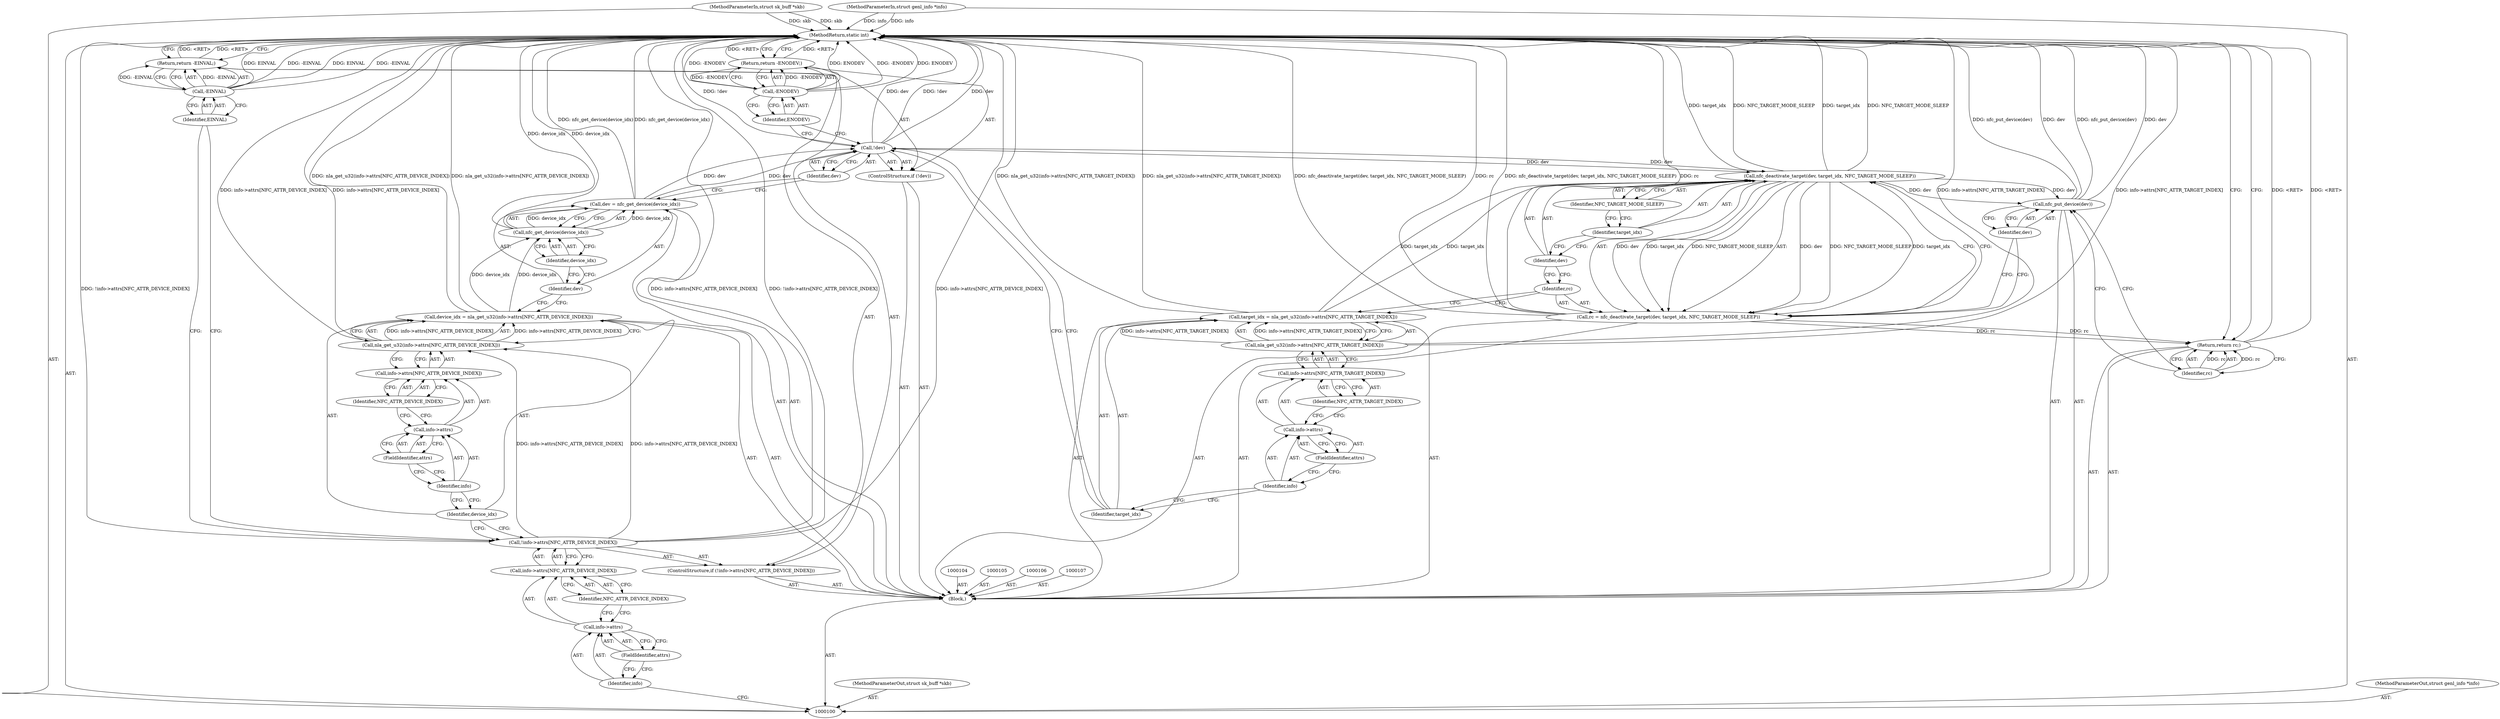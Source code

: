digraph "1_linux_385097a3675749cbc9e97c085c0e5dfe4269ca51" {
"1000154" [label="(MethodReturn,static int)"];
"1000101" [label="(MethodParameterIn,struct sk_buff *skb)"];
"1000205" [label="(MethodParameterOut,struct sk_buff *skb)"];
"1000120" [label="(Call,nla_get_u32(info->attrs[NFC_ATTR_DEVICE_INDEX]))"];
"1000118" [label="(Call,device_idx = nla_get_u32(info->attrs[NFC_ATTR_DEVICE_INDEX]))"];
"1000119" [label="(Identifier,device_idx)"];
"1000121" [label="(Call,info->attrs[NFC_ATTR_DEVICE_INDEX])"];
"1000122" [label="(Call,info->attrs)"];
"1000123" [label="(Identifier,info)"];
"1000124" [label="(FieldIdentifier,attrs)"];
"1000125" [label="(Identifier,NFC_ATTR_DEVICE_INDEX)"];
"1000126" [label="(Call,dev = nfc_get_device(device_idx))"];
"1000127" [label="(Identifier,dev)"];
"1000129" [label="(Identifier,device_idx)"];
"1000128" [label="(Call,nfc_get_device(device_idx))"];
"1000130" [label="(ControlStructure,if (!dev))"];
"1000131" [label="(Call,!dev)"];
"1000132" [label="(Identifier,dev)"];
"1000135" [label="(Identifier,ENODEV)"];
"1000133" [label="(Return,return -ENODEV;)"];
"1000134" [label="(Call,-ENODEV)"];
"1000136" [label="(Call,target_idx = nla_get_u32(info->attrs[NFC_ATTR_TARGET_INDEX]))"];
"1000137" [label="(Identifier,target_idx)"];
"1000138" [label="(Call,nla_get_u32(info->attrs[NFC_ATTR_TARGET_INDEX]))"];
"1000139" [label="(Call,info->attrs[NFC_ATTR_TARGET_INDEX])"];
"1000140" [label="(Call,info->attrs)"];
"1000141" [label="(Identifier,info)"];
"1000142" [label="(FieldIdentifier,attrs)"];
"1000143" [label="(Identifier,NFC_ATTR_TARGET_INDEX)"];
"1000144" [label="(Call,rc = nfc_deactivate_target(dev, target_idx, NFC_TARGET_MODE_SLEEP))"];
"1000145" [label="(Identifier,rc)"];
"1000147" [label="(Identifier,dev)"];
"1000148" [label="(Identifier,target_idx)"];
"1000149" [label="(Identifier,NFC_TARGET_MODE_SLEEP)"];
"1000146" [label="(Call,nfc_deactivate_target(dev, target_idx, NFC_TARGET_MODE_SLEEP))"];
"1000102" [label="(MethodParameterIn,struct genl_info *info)"];
"1000206" [label="(MethodParameterOut,struct genl_info *info)"];
"1000150" [label="(Call,nfc_put_device(dev))"];
"1000151" [label="(Identifier,dev)"];
"1000152" [label="(Return,return rc;)"];
"1000153" [label="(Identifier,rc)"];
"1000103" [label="(Block,)"];
"1000108" [label="(ControlStructure,if (!info->attrs[NFC_ATTR_DEVICE_INDEX]))"];
"1000113" [label="(FieldIdentifier,attrs)"];
"1000114" [label="(Identifier,NFC_ATTR_DEVICE_INDEX)"];
"1000109" [label="(Call,!info->attrs[NFC_ATTR_DEVICE_INDEX])"];
"1000110" [label="(Call,info->attrs[NFC_ATTR_DEVICE_INDEX])"];
"1000111" [label="(Call,info->attrs)"];
"1000112" [label="(Identifier,info)"];
"1000116" [label="(Call,-EINVAL)"];
"1000117" [label="(Identifier,EINVAL)"];
"1000115" [label="(Return,return -EINVAL;)"];
"1000154" -> "1000100"  [label="AST: "];
"1000154" -> "1000115"  [label="CFG: "];
"1000154" -> "1000133"  [label="CFG: "];
"1000154" -> "1000152"  [label="CFG: "];
"1000152" -> "1000154"  [label="DDG: <RET>"];
"1000133" -> "1000154"  [label="DDG: <RET>"];
"1000115" -> "1000154"  [label="DDG: <RET>"];
"1000116" -> "1000154"  [label="DDG: EINVAL"];
"1000116" -> "1000154"  [label="DDG: -EINVAL"];
"1000150" -> "1000154"  [label="DDG: dev"];
"1000150" -> "1000154"  [label="DDG: nfc_put_device(dev)"];
"1000120" -> "1000154"  [label="DDG: info->attrs[NFC_ATTR_DEVICE_INDEX]"];
"1000102" -> "1000154"  [label="DDG: info"];
"1000144" -> "1000154"  [label="DDG: nfc_deactivate_target(dev, target_idx, NFC_TARGET_MODE_SLEEP)"];
"1000144" -> "1000154"  [label="DDG: rc"];
"1000109" -> "1000154"  [label="DDG: !info->attrs[NFC_ATTR_DEVICE_INDEX]"];
"1000109" -> "1000154"  [label="DDG: info->attrs[NFC_ATTR_DEVICE_INDEX]"];
"1000131" -> "1000154"  [label="DDG: !dev"];
"1000131" -> "1000154"  [label="DDG: dev"];
"1000138" -> "1000154"  [label="DDG: info->attrs[NFC_ATTR_TARGET_INDEX]"];
"1000128" -> "1000154"  [label="DDG: device_idx"];
"1000134" -> "1000154"  [label="DDG: -ENODEV"];
"1000134" -> "1000154"  [label="DDG: ENODEV"];
"1000146" -> "1000154"  [label="DDG: NFC_TARGET_MODE_SLEEP"];
"1000146" -> "1000154"  [label="DDG: target_idx"];
"1000101" -> "1000154"  [label="DDG: skb"];
"1000118" -> "1000154"  [label="DDG: nla_get_u32(info->attrs[NFC_ATTR_DEVICE_INDEX])"];
"1000126" -> "1000154"  [label="DDG: nfc_get_device(device_idx)"];
"1000136" -> "1000154"  [label="DDG: nla_get_u32(info->attrs[NFC_ATTR_TARGET_INDEX])"];
"1000101" -> "1000100"  [label="AST: "];
"1000101" -> "1000154"  [label="DDG: skb"];
"1000205" -> "1000100"  [label="AST: "];
"1000120" -> "1000118"  [label="AST: "];
"1000120" -> "1000121"  [label="CFG: "];
"1000121" -> "1000120"  [label="AST: "];
"1000118" -> "1000120"  [label="CFG: "];
"1000120" -> "1000154"  [label="DDG: info->attrs[NFC_ATTR_DEVICE_INDEX]"];
"1000120" -> "1000118"  [label="DDG: info->attrs[NFC_ATTR_DEVICE_INDEX]"];
"1000109" -> "1000120"  [label="DDG: info->attrs[NFC_ATTR_DEVICE_INDEX]"];
"1000118" -> "1000103"  [label="AST: "];
"1000118" -> "1000120"  [label="CFG: "];
"1000119" -> "1000118"  [label="AST: "];
"1000120" -> "1000118"  [label="AST: "];
"1000127" -> "1000118"  [label="CFG: "];
"1000118" -> "1000154"  [label="DDG: nla_get_u32(info->attrs[NFC_ATTR_DEVICE_INDEX])"];
"1000120" -> "1000118"  [label="DDG: info->attrs[NFC_ATTR_DEVICE_INDEX]"];
"1000118" -> "1000128"  [label="DDG: device_idx"];
"1000119" -> "1000118"  [label="AST: "];
"1000119" -> "1000109"  [label="CFG: "];
"1000123" -> "1000119"  [label="CFG: "];
"1000121" -> "1000120"  [label="AST: "];
"1000121" -> "1000125"  [label="CFG: "];
"1000122" -> "1000121"  [label="AST: "];
"1000125" -> "1000121"  [label="AST: "];
"1000120" -> "1000121"  [label="CFG: "];
"1000122" -> "1000121"  [label="AST: "];
"1000122" -> "1000124"  [label="CFG: "];
"1000123" -> "1000122"  [label="AST: "];
"1000124" -> "1000122"  [label="AST: "];
"1000125" -> "1000122"  [label="CFG: "];
"1000123" -> "1000122"  [label="AST: "];
"1000123" -> "1000119"  [label="CFG: "];
"1000124" -> "1000123"  [label="CFG: "];
"1000124" -> "1000122"  [label="AST: "];
"1000124" -> "1000123"  [label="CFG: "];
"1000122" -> "1000124"  [label="CFG: "];
"1000125" -> "1000121"  [label="AST: "];
"1000125" -> "1000122"  [label="CFG: "];
"1000121" -> "1000125"  [label="CFG: "];
"1000126" -> "1000103"  [label="AST: "];
"1000126" -> "1000128"  [label="CFG: "];
"1000127" -> "1000126"  [label="AST: "];
"1000128" -> "1000126"  [label="AST: "];
"1000132" -> "1000126"  [label="CFG: "];
"1000126" -> "1000154"  [label="DDG: nfc_get_device(device_idx)"];
"1000128" -> "1000126"  [label="DDG: device_idx"];
"1000126" -> "1000131"  [label="DDG: dev"];
"1000127" -> "1000126"  [label="AST: "];
"1000127" -> "1000118"  [label="CFG: "];
"1000129" -> "1000127"  [label="CFG: "];
"1000129" -> "1000128"  [label="AST: "];
"1000129" -> "1000127"  [label="CFG: "];
"1000128" -> "1000129"  [label="CFG: "];
"1000128" -> "1000126"  [label="AST: "];
"1000128" -> "1000129"  [label="CFG: "];
"1000129" -> "1000128"  [label="AST: "];
"1000126" -> "1000128"  [label="CFG: "];
"1000128" -> "1000154"  [label="DDG: device_idx"];
"1000128" -> "1000126"  [label="DDG: device_idx"];
"1000118" -> "1000128"  [label="DDG: device_idx"];
"1000130" -> "1000103"  [label="AST: "];
"1000131" -> "1000130"  [label="AST: "];
"1000133" -> "1000130"  [label="AST: "];
"1000131" -> "1000130"  [label="AST: "];
"1000131" -> "1000132"  [label="CFG: "];
"1000132" -> "1000131"  [label="AST: "];
"1000135" -> "1000131"  [label="CFG: "];
"1000137" -> "1000131"  [label="CFG: "];
"1000131" -> "1000154"  [label="DDG: !dev"];
"1000131" -> "1000154"  [label="DDG: dev"];
"1000126" -> "1000131"  [label="DDG: dev"];
"1000131" -> "1000146"  [label="DDG: dev"];
"1000132" -> "1000131"  [label="AST: "];
"1000132" -> "1000126"  [label="CFG: "];
"1000131" -> "1000132"  [label="CFG: "];
"1000135" -> "1000134"  [label="AST: "];
"1000135" -> "1000131"  [label="CFG: "];
"1000134" -> "1000135"  [label="CFG: "];
"1000133" -> "1000130"  [label="AST: "];
"1000133" -> "1000134"  [label="CFG: "];
"1000134" -> "1000133"  [label="AST: "];
"1000154" -> "1000133"  [label="CFG: "];
"1000133" -> "1000154"  [label="DDG: <RET>"];
"1000134" -> "1000133"  [label="DDG: -ENODEV"];
"1000134" -> "1000133"  [label="AST: "];
"1000134" -> "1000135"  [label="CFG: "];
"1000135" -> "1000134"  [label="AST: "];
"1000133" -> "1000134"  [label="CFG: "];
"1000134" -> "1000154"  [label="DDG: -ENODEV"];
"1000134" -> "1000154"  [label="DDG: ENODEV"];
"1000134" -> "1000133"  [label="DDG: -ENODEV"];
"1000136" -> "1000103"  [label="AST: "];
"1000136" -> "1000138"  [label="CFG: "];
"1000137" -> "1000136"  [label="AST: "];
"1000138" -> "1000136"  [label="AST: "];
"1000145" -> "1000136"  [label="CFG: "];
"1000136" -> "1000154"  [label="DDG: nla_get_u32(info->attrs[NFC_ATTR_TARGET_INDEX])"];
"1000138" -> "1000136"  [label="DDG: info->attrs[NFC_ATTR_TARGET_INDEX]"];
"1000136" -> "1000146"  [label="DDG: target_idx"];
"1000137" -> "1000136"  [label="AST: "];
"1000137" -> "1000131"  [label="CFG: "];
"1000141" -> "1000137"  [label="CFG: "];
"1000138" -> "1000136"  [label="AST: "];
"1000138" -> "1000139"  [label="CFG: "];
"1000139" -> "1000138"  [label="AST: "];
"1000136" -> "1000138"  [label="CFG: "];
"1000138" -> "1000154"  [label="DDG: info->attrs[NFC_ATTR_TARGET_INDEX]"];
"1000138" -> "1000136"  [label="DDG: info->attrs[NFC_ATTR_TARGET_INDEX]"];
"1000139" -> "1000138"  [label="AST: "];
"1000139" -> "1000143"  [label="CFG: "];
"1000140" -> "1000139"  [label="AST: "];
"1000143" -> "1000139"  [label="AST: "];
"1000138" -> "1000139"  [label="CFG: "];
"1000140" -> "1000139"  [label="AST: "];
"1000140" -> "1000142"  [label="CFG: "];
"1000141" -> "1000140"  [label="AST: "];
"1000142" -> "1000140"  [label="AST: "];
"1000143" -> "1000140"  [label="CFG: "];
"1000141" -> "1000140"  [label="AST: "];
"1000141" -> "1000137"  [label="CFG: "];
"1000142" -> "1000141"  [label="CFG: "];
"1000142" -> "1000140"  [label="AST: "];
"1000142" -> "1000141"  [label="CFG: "];
"1000140" -> "1000142"  [label="CFG: "];
"1000143" -> "1000139"  [label="AST: "];
"1000143" -> "1000140"  [label="CFG: "];
"1000139" -> "1000143"  [label="CFG: "];
"1000144" -> "1000103"  [label="AST: "];
"1000144" -> "1000146"  [label="CFG: "];
"1000145" -> "1000144"  [label="AST: "];
"1000146" -> "1000144"  [label="AST: "];
"1000151" -> "1000144"  [label="CFG: "];
"1000144" -> "1000154"  [label="DDG: nfc_deactivate_target(dev, target_idx, NFC_TARGET_MODE_SLEEP)"];
"1000144" -> "1000154"  [label="DDG: rc"];
"1000146" -> "1000144"  [label="DDG: dev"];
"1000146" -> "1000144"  [label="DDG: target_idx"];
"1000146" -> "1000144"  [label="DDG: NFC_TARGET_MODE_SLEEP"];
"1000144" -> "1000152"  [label="DDG: rc"];
"1000145" -> "1000144"  [label="AST: "];
"1000145" -> "1000136"  [label="CFG: "];
"1000147" -> "1000145"  [label="CFG: "];
"1000147" -> "1000146"  [label="AST: "];
"1000147" -> "1000145"  [label="CFG: "];
"1000148" -> "1000147"  [label="CFG: "];
"1000148" -> "1000146"  [label="AST: "];
"1000148" -> "1000147"  [label="CFG: "];
"1000149" -> "1000148"  [label="CFG: "];
"1000149" -> "1000146"  [label="AST: "];
"1000149" -> "1000148"  [label="CFG: "];
"1000146" -> "1000149"  [label="CFG: "];
"1000146" -> "1000144"  [label="AST: "];
"1000146" -> "1000149"  [label="CFG: "];
"1000147" -> "1000146"  [label="AST: "];
"1000148" -> "1000146"  [label="AST: "];
"1000149" -> "1000146"  [label="AST: "];
"1000144" -> "1000146"  [label="CFG: "];
"1000146" -> "1000154"  [label="DDG: NFC_TARGET_MODE_SLEEP"];
"1000146" -> "1000154"  [label="DDG: target_idx"];
"1000146" -> "1000144"  [label="DDG: dev"];
"1000146" -> "1000144"  [label="DDG: target_idx"];
"1000146" -> "1000144"  [label="DDG: NFC_TARGET_MODE_SLEEP"];
"1000131" -> "1000146"  [label="DDG: dev"];
"1000136" -> "1000146"  [label="DDG: target_idx"];
"1000146" -> "1000150"  [label="DDG: dev"];
"1000102" -> "1000100"  [label="AST: "];
"1000102" -> "1000154"  [label="DDG: info"];
"1000206" -> "1000100"  [label="AST: "];
"1000150" -> "1000103"  [label="AST: "];
"1000150" -> "1000151"  [label="CFG: "];
"1000151" -> "1000150"  [label="AST: "];
"1000153" -> "1000150"  [label="CFG: "];
"1000150" -> "1000154"  [label="DDG: dev"];
"1000150" -> "1000154"  [label="DDG: nfc_put_device(dev)"];
"1000146" -> "1000150"  [label="DDG: dev"];
"1000151" -> "1000150"  [label="AST: "];
"1000151" -> "1000144"  [label="CFG: "];
"1000150" -> "1000151"  [label="CFG: "];
"1000152" -> "1000103"  [label="AST: "];
"1000152" -> "1000153"  [label="CFG: "];
"1000153" -> "1000152"  [label="AST: "];
"1000154" -> "1000152"  [label="CFG: "];
"1000152" -> "1000154"  [label="DDG: <RET>"];
"1000153" -> "1000152"  [label="DDG: rc"];
"1000144" -> "1000152"  [label="DDG: rc"];
"1000153" -> "1000152"  [label="AST: "];
"1000153" -> "1000150"  [label="CFG: "];
"1000152" -> "1000153"  [label="CFG: "];
"1000153" -> "1000152"  [label="DDG: rc"];
"1000103" -> "1000100"  [label="AST: "];
"1000104" -> "1000103"  [label="AST: "];
"1000105" -> "1000103"  [label="AST: "];
"1000106" -> "1000103"  [label="AST: "];
"1000107" -> "1000103"  [label="AST: "];
"1000108" -> "1000103"  [label="AST: "];
"1000118" -> "1000103"  [label="AST: "];
"1000126" -> "1000103"  [label="AST: "];
"1000130" -> "1000103"  [label="AST: "];
"1000136" -> "1000103"  [label="AST: "];
"1000144" -> "1000103"  [label="AST: "];
"1000150" -> "1000103"  [label="AST: "];
"1000152" -> "1000103"  [label="AST: "];
"1000108" -> "1000103"  [label="AST: "];
"1000109" -> "1000108"  [label="AST: "];
"1000115" -> "1000108"  [label="AST: "];
"1000113" -> "1000111"  [label="AST: "];
"1000113" -> "1000112"  [label="CFG: "];
"1000111" -> "1000113"  [label="CFG: "];
"1000114" -> "1000110"  [label="AST: "];
"1000114" -> "1000111"  [label="CFG: "];
"1000110" -> "1000114"  [label="CFG: "];
"1000109" -> "1000108"  [label="AST: "];
"1000109" -> "1000110"  [label="CFG: "];
"1000110" -> "1000109"  [label="AST: "];
"1000117" -> "1000109"  [label="CFG: "];
"1000119" -> "1000109"  [label="CFG: "];
"1000109" -> "1000154"  [label="DDG: !info->attrs[NFC_ATTR_DEVICE_INDEX]"];
"1000109" -> "1000154"  [label="DDG: info->attrs[NFC_ATTR_DEVICE_INDEX]"];
"1000109" -> "1000120"  [label="DDG: info->attrs[NFC_ATTR_DEVICE_INDEX]"];
"1000110" -> "1000109"  [label="AST: "];
"1000110" -> "1000114"  [label="CFG: "];
"1000111" -> "1000110"  [label="AST: "];
"1000114" -> "1000110"  [label="AST: "];
"1000109" -> "1000110"  [label="CFG: "];
"1000111" -> "1000110"  [label="AST: "];
"1000111" -> "1000113"  [label="CFG: "];
"1000112" -> "1000111"  [label="AST: "];
"1000113" -> "1000111"  [label="AST: "];
"1000114" -> "1000111"  [label="CFG: "];
"1000112" -> "1000111"  [label="AST: "];
"1000112" -> "1000100"  [label="CFG: "];
"1000113" -> "1000112"  [label="CFG: "];
"1000116" -> "1000115"  [label="AST: "];
"1000116" -> "1000117"  [label="CFG: "];
"1000117" -> "1000116"  [label="AST: "];
"1000115" -> "1000116"  [label="CFG: "];
"1000116" -> "1000154"  [label="DDG: EINVAL"];
"1000116" -> "1000154"  [label="DDG: -EINVAL"];
"1000116" -> "1000115"  [label="DDG: -EINVAL"];
"1000117" -> "1000116"  [label="AST: "];
"1000117" -> "1000109"  [label="CFG: "];
"1000116" -> "1000117"  [label="CFG: "];
"1000115" -> "1000108"  [label="AST: "];
"1000115" -> "1000116"  [label="CFG: "];
"1000116" -> "1000115"  [label="AST: "];
"1000154" -> "1000115"  [label="CFG: "];
"1000115" -> "1000154"  [label="DDG: <RET>"];
"1000116" -> "1000115"  [label="DDG: -EINVAL"];
}
